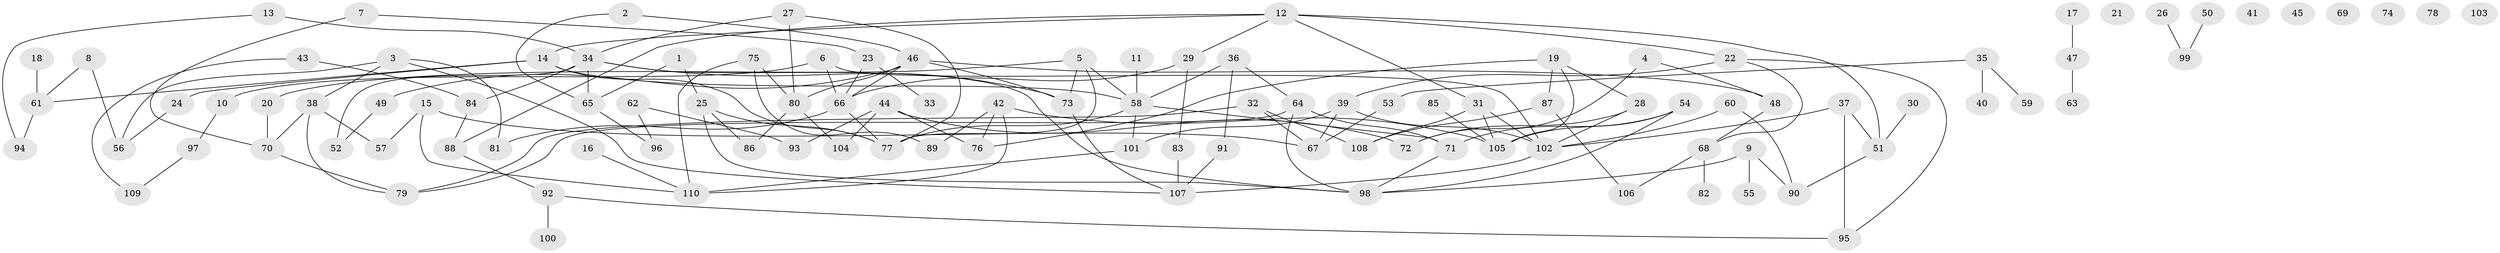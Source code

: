 // Generated by graph-tools (version 1.1) at 2025/13/03/09/25 04:13:11]
// undirected, 110 vertices, 153 edges
graph export_dot {
graph [start="1"]
  node [color=gray90,style=filled];
  1;
  2;
  3;
  4;
  5;
  6;
  7;
  8;
  9;
  10;
  11;
  12;
  13;
  14;
  15;
  16;
  17;
  18;
  19;
  20;
  21;
  22;
  23;
  24;
  25;
  26;
  27;
  28;
  29;
  30;
  31;
  32;
  33;
  34;
  35;
  36;
  37;
  38;
  39;
  40;
  41;
  42;
  43;
  44;
  45;
  46;
  47;
  48;
  49;
  50;
  51;
  52;
  53;
  54;
  55;
  56;
  57;
  58;
  59;
  60;
  61;
  62;
  63;
  64;
  65;
  66;
  67;
  68;
  69;
  70;
  71;
  72;
  73;
  74;
  75;
  76;
  77;
  78;
  79;
  80;
  81;
  82;
  83;
  84;
  85;
  86;
  87;
  88;
  89;
  90;
  91;
  92;
  93;
  94;
  95;
  96;
  97;
  98;
  99;
  100;
  101;
  102;
  103;
  104;
  105;
  106;
  107;
  108;
  109;
  110;
  1 -- 25;
  1 -- 65;
  2 -- 46;
  2 -- 65;
  3 -- 38;
  3 -- 56;
  3 -- 81;
  3 -- 107;
  4 -- 48;
  4 -- 72;
  5 -- 20;
  5 -- 58;
  5 -- 73;
  5 -- 77;
  6 -- 10;
  6 -- 66;
  6 -- 102;
  7 -- 23;
  7 -- 70;
  8 -- 56;
  8 -- 61;
  9 -- 55;
  9 -- 90;
  9 -- 98;
  10 -- 97;
  11 -- 58;
  12 -- 14;
  12 -- 22;
  12 -- 29;
  12 -- 31;
  12 -- 51;
  12 -- 88;
  13 -- 34;
  13 -- 94;
  14 -- 24;
  14 -- 58;
  14 -- 61;
  14 -- 77;
  15 -- 57;
  15 -- 67;
  15 -- 110;
  16 -- 110;
  17 -- 47;
  18 -- 61;
  19 -- 28;
  19 -- 76;
  19 -- 87;
  19 -- 105;
  20 -- 70;
  22 -- 39;
  22 -- 68;
  22 -- 95;
  23 -- 33;
  23 -- 66;
  24 -- 56;
  25 -- 77;
  25 -- 86;
  25 -- 98;
  26 -- 99;
  27 -- 34;
  27 -- 77;
  27 -- 80;
  28 -- 72;
  28 -- 102;
  29 -- 66;
  29 -- 83;
  30 -- 51;
  31 -- 102;
  31 -- 105;
  31 -- 108;
  32 -- 67;
  32 -- 79;
  32 -- 108;
  34 -- 52;
  34 -- 65;
  34 -- 73;
  34 -- 84;
  34 -- 98;
  35 -- 40;
  35 -- 53;
  35 -- 59;
  36 -- 58;
  36 -- 64;
  36 -- 91;
  37 -- 51;
  37 -- 95;
  37 -- 102;
  38 -- 57;
  38 -- 70;
  38 -- 79;
  39 -- 67;
  39 -- 101;
  39 -- 102;
  42 -- 76;
  42 -- 89;
  42 -- 105;
  42 -- 110;
  43 -- 84;
  43 -- 109;
  44 -- 72;
  44 -- 76;
  44 -- 93;
  44 -- 104;
  46 -- 48;
  46 -- 49;
  46 -- 66;
  46 -- 73;
  46 -- 80;
  47 -- 63;
  48 -- 68;
  49 -- 52;
  50 -- 99;
  51 -- 90;
  53 -- 67;
  54 -- 71;
  54 -- 98;
  54 -- 105;
  58 -- 71;
  58 -- 77;
  58 -- 101;
  60 -- 90;
  60 -- 102;
  61 -- 94;
  62 -- 93;
  62 -- 96;
  64 -- 71;
  64 -- 79;
  64 -- 98;
  65 -- 96;
  66 -- 77;
  66 -- 81;
  68 -- 82;
  68 -- 106;
  70 -- 79;
  71 -- 98;
  73 -- 107;
  75 -- 80;
  75 -- 89;
  75 -- 110;
  80 -- 86;
  80 -- 104;
  83 -- 107;
  84 -- 88;
  85 -- 105;
  87 -- 106;
  87 -- 108;
  88 -- 92;
  91 -- 107;
  92 -- 95;
  92 -- 100;
  97 -- 109;
  101 -- 110;
  102 -- 107;
}
